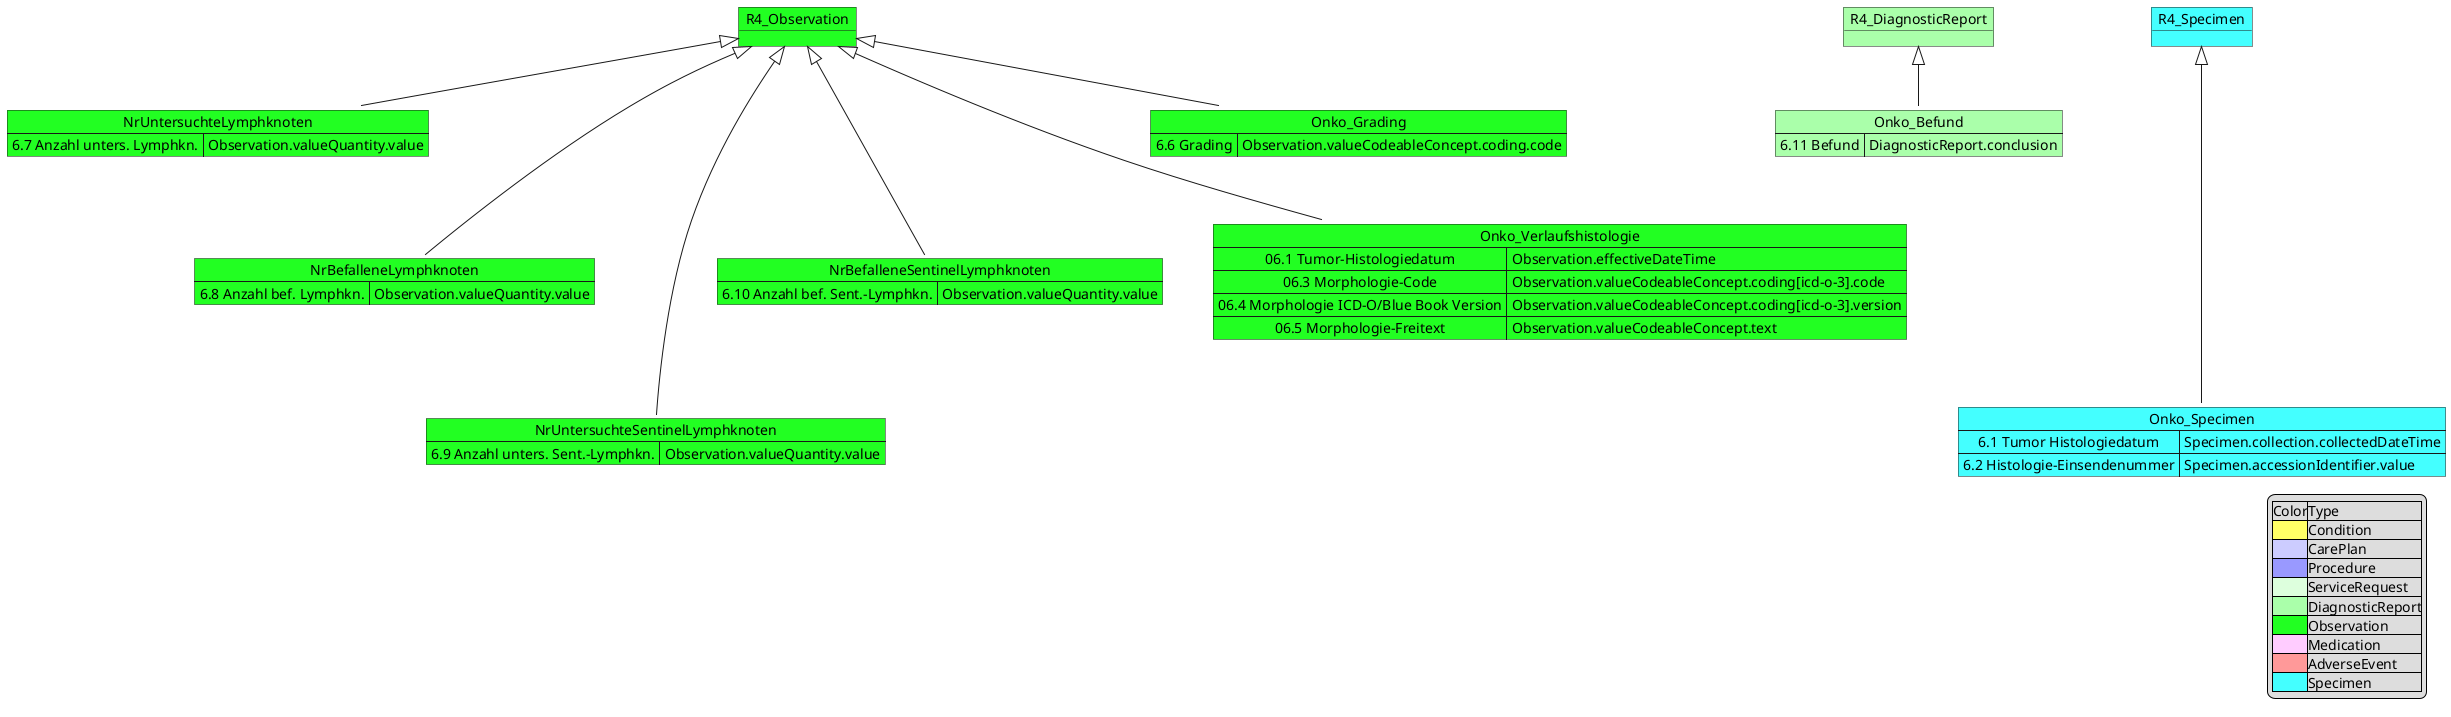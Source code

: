 @startuml MII_Onko_06_Histologie

object R4_Observation #22FF22

Map  NrUntersuchteLymphknoten #22FF22 {
    6.7 Anzahl unters. Lymphkn. => Observation.valueQuantity.value
}

R4_Observation <|-down- NrUntersuchteLymphknoten

Map NrBefalleneLymphknoten #22FF22 {
6.8 Anzahl bef. Lymphkn. => Observation.valueQuantity.value
}
R4_Observation <|-down-- NrBefalleneLymphknoten


Map NrUntersuchteSentinelLymphknoten  #22FF22{
6.9 Anzahl unters. Sent.-Lymphkn. => Observation.valueQuantity.value
}

R4_Observation <|-down--- NrUntersuchteSentinelLymphknoten

Map NrBefalleneSentinelLymphknoten  #22FF22{
6.10 Anzahl bef. Sent.-Lymphkn. => Observation.valueQuantity.value
}
R4_Observation <|-down-- NrBefalleneSentinelLymphknoten

Map Onko_Verlaufshistologie #22FF22 {
    06.1 Tumor-Histologiedatum=> Observation.effectiveDateTime
    06.3 Morphologie-Code => Observation.valueCodeableConcept.coding[icd-o-3].code
    06.4 Morphologie ICD-O/Blue Book Version => Observation.valueCodeableConcept.coding[icd-o-3].version
    06.5 Morphologie-Freitext => Observation.valueCodeableConcept.text
}


R4_Observation <|-down-- Onko_Verlaufshistologie


Map Onko_Grading #22FF22 {
6.6 Grading =>Observation.valueCodeableConcept.coding.code
}


R4_Observation <|-- Onko_Grading

Map Onko_Befund #AAFFAA{
6.11 Befund => DiagnosticReport.conclusion
}

 
object R4_DiagnosticReport #AAFFAA
R4_DiagnosticReport <|-- Onko_Befund 

Map Onko_Specimen #44FFFF {
6.1 Tumor Histologiedatum => Specimen.collection.collectedDateTime
6.2 Histologie-Einsendenummer => Specimen.accessionIdentifier.value
}

object R4_Specimen #44FFFF
R4_Specimen <|---- Onko_Specimen

legend right 
|Color|Type|
|<#FFFF66>|Condition|
|<#CCCCFF>|CarePlan|
|<#9999FF>|Procedure|
|<#DDFFDD>|ServiceRequest|
|<#AAFFAA>|DiagnosticReport|
|<#22FF22>|Observation|
|<#FFCCFF>|Medication|
|<#FF9999>|AdverseEvent|
|<#44FFFF>|Specimen|
endlegend



@enduml